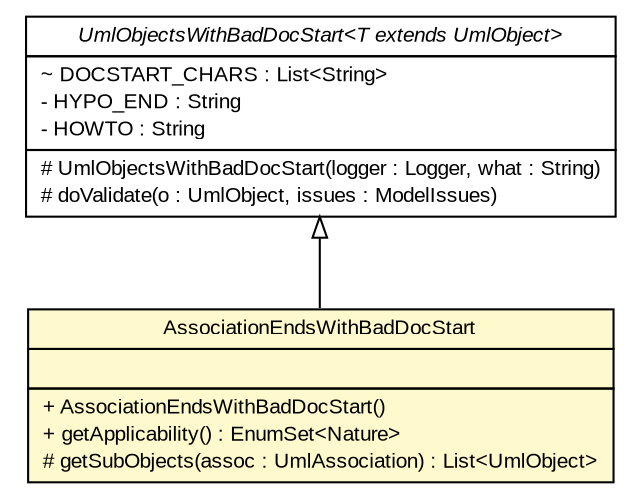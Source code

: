#!/usr/local/bin/dot
#
# Class diagram 
# Generated by UMLGraph version R5_6_6-6-g3bdff0 (http://www.umlgraph.org/)
#

digraph G {
	edge [fontname="arial",fontsize=10,labelfontname="arial",labelfontsize=10];
	node [fontname="arial",fontsize=10,shape=plaintext];
	nodesep=0.25;
	ranksep=0.5;
	// org.tanjakostic.jcleancim.validation.AssociationValidator.AssociationEndsWithBadDocStart
	c26426 [label=<<table title="org.tanjakostic.jcleancim.validation.AssociationValidator.AssociationEndsWithBadDocStart" border="0" cellborder="1" cellspacing="0" cellpadding="2" port="p" bgcolor="lemonChiffon" href="./AssociationValidator.AssociationEndsWithBadDocStart.html">
		<tr><td><table border="0" cellspacing="0" cellpadding="1">
<tr><td align="center" balign="center"> AssociationEndsWithBadDocStart </td></tr>
		</table></td></tr>
		<tr><td><table border="0" cellspacing="0" cellpadding="1">
<tr><td align="left" balign="left">  </td></tr>
		</table></td></tr>
		<tr><td><table border="0" cellspacing="0" cellpadding="1">
<tr><td align="left" balign="left"> + AssociationEndsWithBadDocStart() </td></tr>
<tr><td align="left" balign="left"> + getApplicability() : EnumSet&lt;Nature&gt; </td></tr>
<tr><td align="left" balign="left"> # getSubObjects(assoc : UmlAssociation) : List&lt;UmlObject&gt; </td></tr>
		</table></td></tr>
		</table>>, URL="./AssociationValidator.AssociationEndsWithBadDocStart.html", fontname="arial", fontcolor="black", fontsize=10.0];
	// org.tanjakostic.jcleancim.validation.AbstractRule.UmlObjectsWithBadDocStart<T extends org.tanjakostic.jcleancim.model.UmlObject>
	c26438 [label=<<table title="org.tanjakostic.jcleancim.validation.AbstractRule.UmlObjectsWithBadDocStart" border="0" cellborder="1" cellspacing="0" cellpadding="2" port="p" href="./AbstractRule.UmlObjectsWithBadDocStart.html">
		<tr><td><table border="0" cellspacing="0" cellpadding="1">
<tr><td align="center" balign="center"><font face="Arial Italic"> UmlObjectsWithBadDocStart&lt;T extends UmlObject&gt; </font></td></tr>
		</table></td></tr>
		<tr><td><table border="0" cellspacing="0" cellpadding="1">
<tr><td align="left" balign="left"> ~ DOCSTART_CHARS : List&lt;String&gt; </td></tr>
<tr><td align="left" balign="left"> - HYPO_END : String </td></tr>
<tr><td align="left" balign="left"> - HOWTO : String </td></tr>
		</table></td></tr>
		<tr><td><table border="0" cellspacing="0" cellpadding="1">
<tr><td align="left" balign="left"> # UmlObjectsWithBadDocStart(logger : Logger, what : String) </td></tr>
<tr><td align="left" balign="left"> # doValidate(o : UmlObject, issues : ModelIssues) </td></tr>
		</table></td></tr>
		</table>>, URL="./AbstractRule.UmlObjectsWithBadDocStart.html", fontname="arial", fontcolor="black", fontsize=10.0];
	//org.tanjakostic.jcleancim.validation.AssociationValidator.AssociationEndsWithBadDocStart extends org.tanjakostic.jcleancim.validation.AbstractRule.UmlObjectsWithBadDocStart<org.tanjakostic.jcleancim.model.UmlAssociation>
	c26438:p -> c26426:p [dir=back,arrowtail=empty];
}

